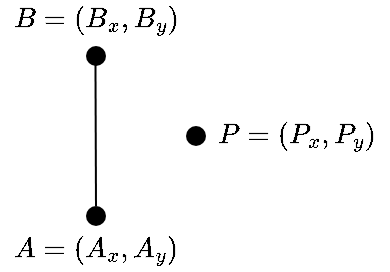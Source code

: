 <mxfile version="13.7.9" type="device"><diagram id="VJbXbGf2J4034JvXqmt7" name="Page-1"><mxGraphModel dx="313" dy="202" grid="1" gridSize="10" guides="1" tooltips="1" connect="1" arrows="1" fold="1" page="1" pageScale="1" pageWidth="850" pageHeight="1100" math="1" shadow="0"><root><mxCell id="0"/><mxCell id="1" parent="0"/><mxCell id="GixhN73oDUK0tYnTwLUD-2" value="" style="ellipse;whiteSpace=wrap;html=1;aspect=fixed;strokeColor=none;fillColor=#000000;" vertex="1" parent="1"><mxGeometry x="350" y="300" width="10" height="10" as="geometry"/></mxCell><mxCell id="GixhN73oDUK0tYnTwLUD-3" value="\(A = (A_x,A_y)\)" style="text;html=1;strokeColor=none;fillColor=none;align=center;verticalAlign=middle;whiteSpace=wrap;rounded=0;" vertex="1" parent="1"><mxGeometry x="307.5" y="312" width="95" height="20" as="geometry"/></mxCell><mxCell id="GixhN73oDUK0tYnTwLUD-4" value="" style="ellipse;whiteSpace=wrap;html=1;aspect=fixed;strokeColor=none;fillColor=#000000;" vertex="1" parent="1"><mxGeometry x="350" y="220" width="10" height="10" as="geometry"/></mxCell><mxCell id="GixhN73oDUK0tYnTwLUD-7" value="" style="ellipse;whiteSpace=wrap;html=1;aspect=fixed;strokeColor=none;fillColor=#000000;" vertex="1" parent="1"><mxGeometry x="400" y="260" width="10" height="10" as="geometry"/></mxCell><mxCell id="GixhN73oDUK0tYnTwLUD-8" value="" style="endArrow=none;html=1;entryX=0.473;entryY=0.747;entryDx=0;entryDy=0;entryPerimeter=0;exitX=0.5;exitY=0;exitDx=0;exitDy=0;" edge="1" parent="1" source="GixhN73oDUK0tYnTwLUD-2" target="GixhN73oDUK0tYnTwLUD-4"><mxGeometry width="50" height="50" relative="1" as="geometry"><mxPoint x="350" y="280" as="sourcePoint"/><mxPoint x="340" y="250" as="targetPoint"/></mxGeometry></mxCell><mxCell id="GixhN73oDUK0tYnTwLUD-9" value="\(B = (B_x,B_y)\)" style="text;html=1;strokeColor=none;fillColor=none;align=center;verticalAlign=middle;whiteSpace=wrap;rounded=0;" vertex="1" parent="1"><mxGeometry x="307.5" y="197" width="95" height="20" as="geometry"/></mxCell><mxCell id="GixhN73oDUK0tYnTwLUD-10" value="\(P = (P_x,P_y)\)" style="text;html=1;strokeColor=none;fillColor=none;align=center;verticalAlign=middle;whiteSpace=wrap;rounded=0;" vertex="1" parent="1"><mxGeometry x="410" y="255" width="91" height="20" as="geometry"/></mxCell></root></mxGraphModel></diagram></mxfile>